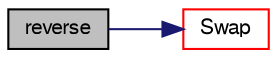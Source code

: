 digraph "reverse"
{
  bgcolor="transparent";
  edge [fontname="FreeSans",fontsize="10",labelfontname="FreeSans",labelfontsize="10"];
  node [fontname="FreeSans",fontsize="10",shape=record];
  rankdir="LR";
  Node11924 [label="reverse",height=0.2,width=0.4,color="black", fillcolor="grey75", style="filled", fontcolor="black"];
  Node11924 -> Node11925 [color="midnightblue",fontsize="10",style="solid",fontname="FreeSans"];
  Node11925 [label="Swap",height=0.2,width=0.4,color="red",URL="$a21124.html#ac6e6a40a7bda559df02d5ab6cc6f7e00"];
}
